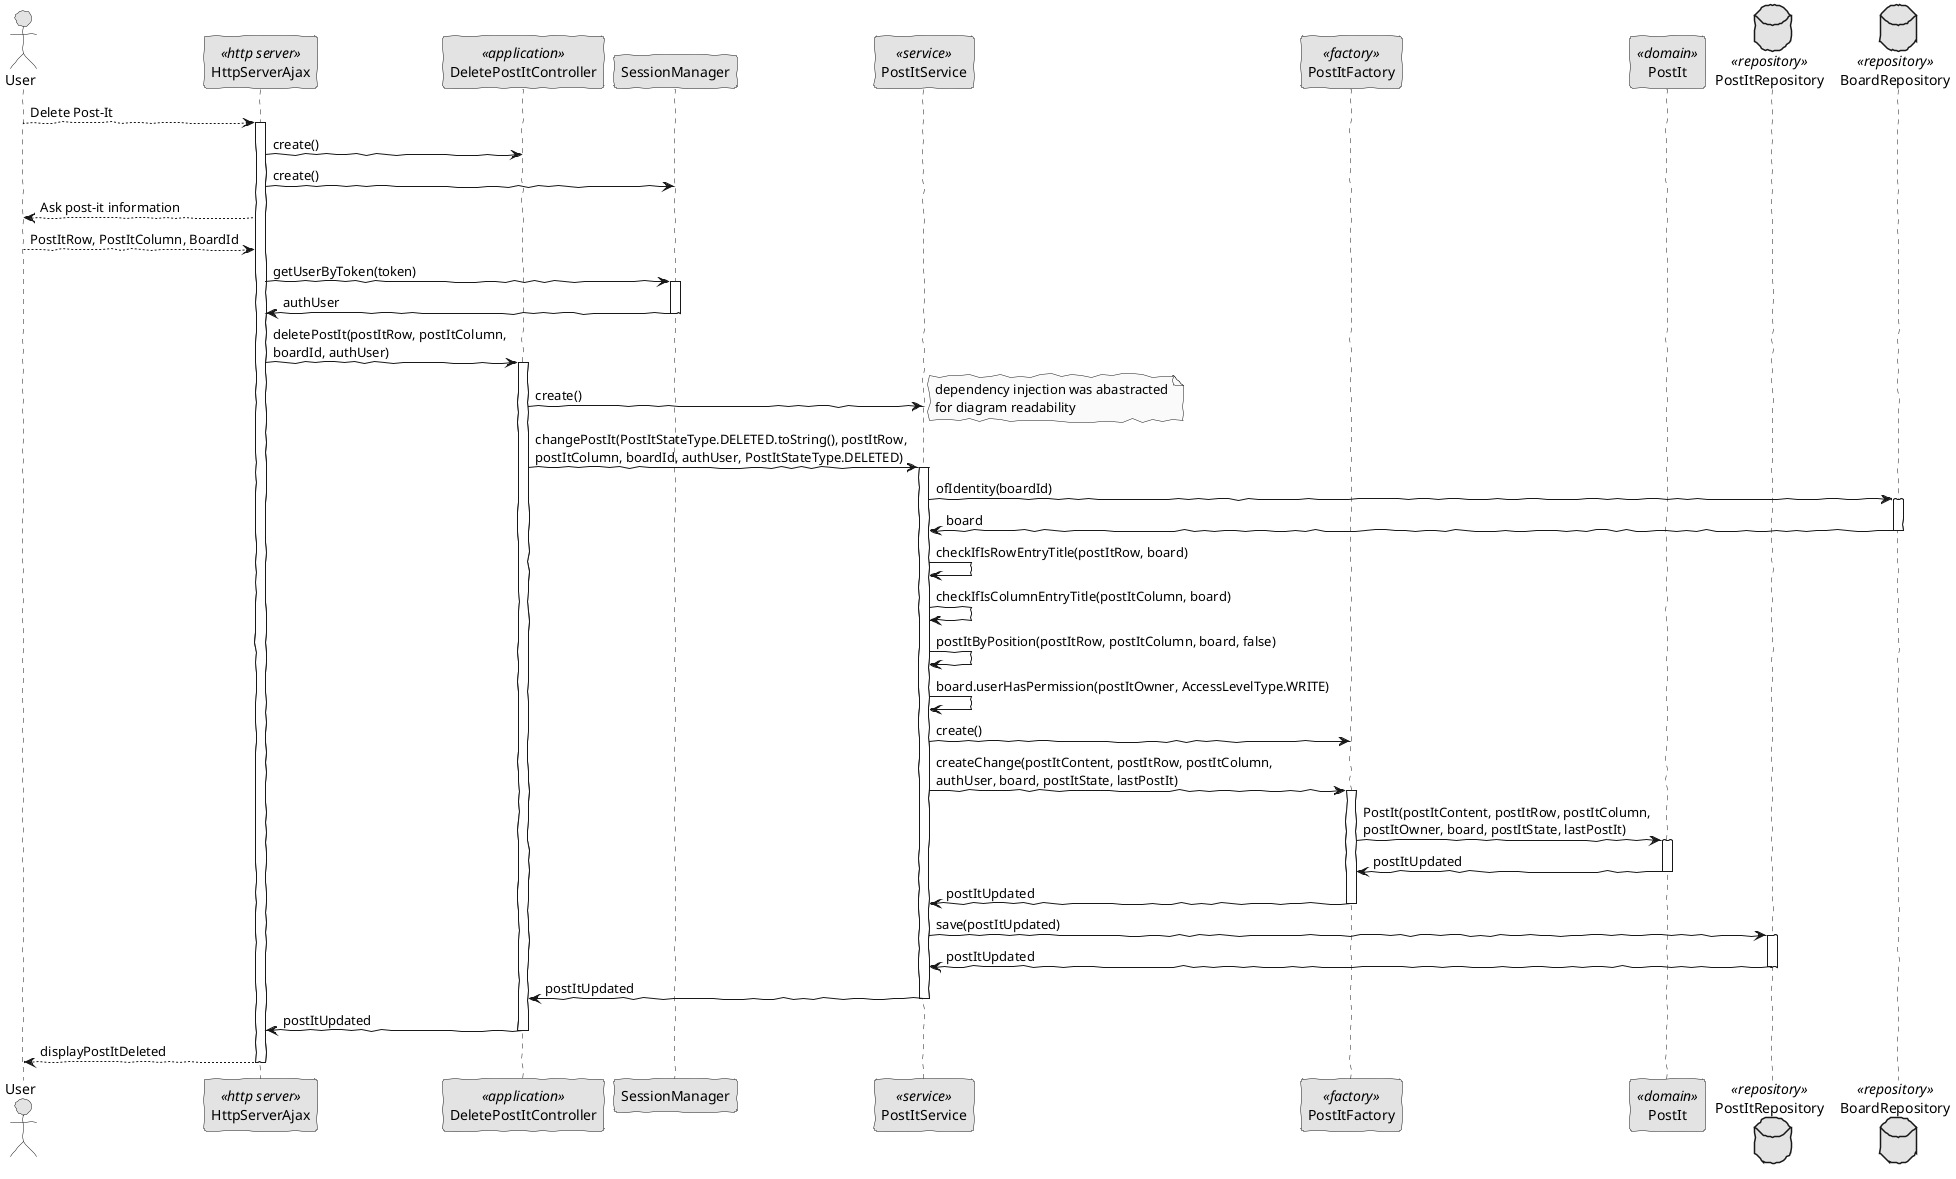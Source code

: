 @startuml
'http://plantuml.com/skinparam.html
skinparam handwritten true
skinparam monochrome true
skinparam packageStyle rect
skinparam defaultFontName FG Virgil
skinparam shadowing false

actor User as Actor
participant HttpServerAjax as Server <<http server>>
participant DeletePostItController as Controller <<application>>
participant SessionManager as SM
participant PostItService as Service <<service>>
participant PostItFactory as PFactory <<factory>>
participant PostIt as Domain <<domain>>
database PostItRepository as Repository <<repository>>
database BoardRepository as RepositoryB <<repository>>


Actor --> Server: Delete Post-It
activate Server
    Server -> Controller: create()
    Server -> SM: create()

    Server --> Actor: Ask post-it information
    Actor --> Server: PostItRow, PostItColumn, BoardId


    Server -> SM: getUserByToken(token)
    activate SM
    SM -> Server: authUser
    deactivate SM
        
    Server -> Controller: deletePostIt(postItRow, postItColumn,\nboardId, authUser)
    activate Controller


    Controller -> Service: create()
    note right: dependency injection was abastracted\nfor diagram readability

    Controller -> Service: changePostIt(PostItStateType.DELETED.toString(), postItRow,\npostItColumn, boardId, authUser, PostItStateType.DELETED)
    activate Service

        Service -> RepositoryB: ofIdentity(boardId)
        activate RepositoryB
        RepositoryB -> Service: board
        deactivate RepositoryB

        Service -> Service: checkIfIsRowEntryTitle(postItRow, board)
        Service -> Service: checkIfIsColumnEntryTitle(postItColumn, board)
        Service -> Service: postItByPosition(postItRow, postItColumn, board, false)
        Service -> Service: board.userHasPermission(postItOwner, AccessLevelType.WRITE)


        Service -> PFactory: create()
        Service -> PFactory: createChange(postItContent, postItRow, postItColumn,\nauthUser, board, postItState, lastPostIt)
        activate PFactory

        PFactory -> Domain: PostIt(postItContent, postItRow, postItColumn,\npostItOwner, board, postItState, lastPostIt)
        activate Domain
            Domain -> PFactory: postItUpdated
        deactivate Domain
            PFactory -> Service: postItUpdated
        deactivate PFactory


        Service -> Repository: save(postItUpdated)
        activate Repository
        Repository -> Service: postItUpdated
        deactivate Repository

        Service -> Controller: postItUpdated
        deactivate Service
        Controller -> Server: postItUpdated
        deactivate Controller

        Server --> Actor: displayPostItDeleted

deactivate Server
@enduml